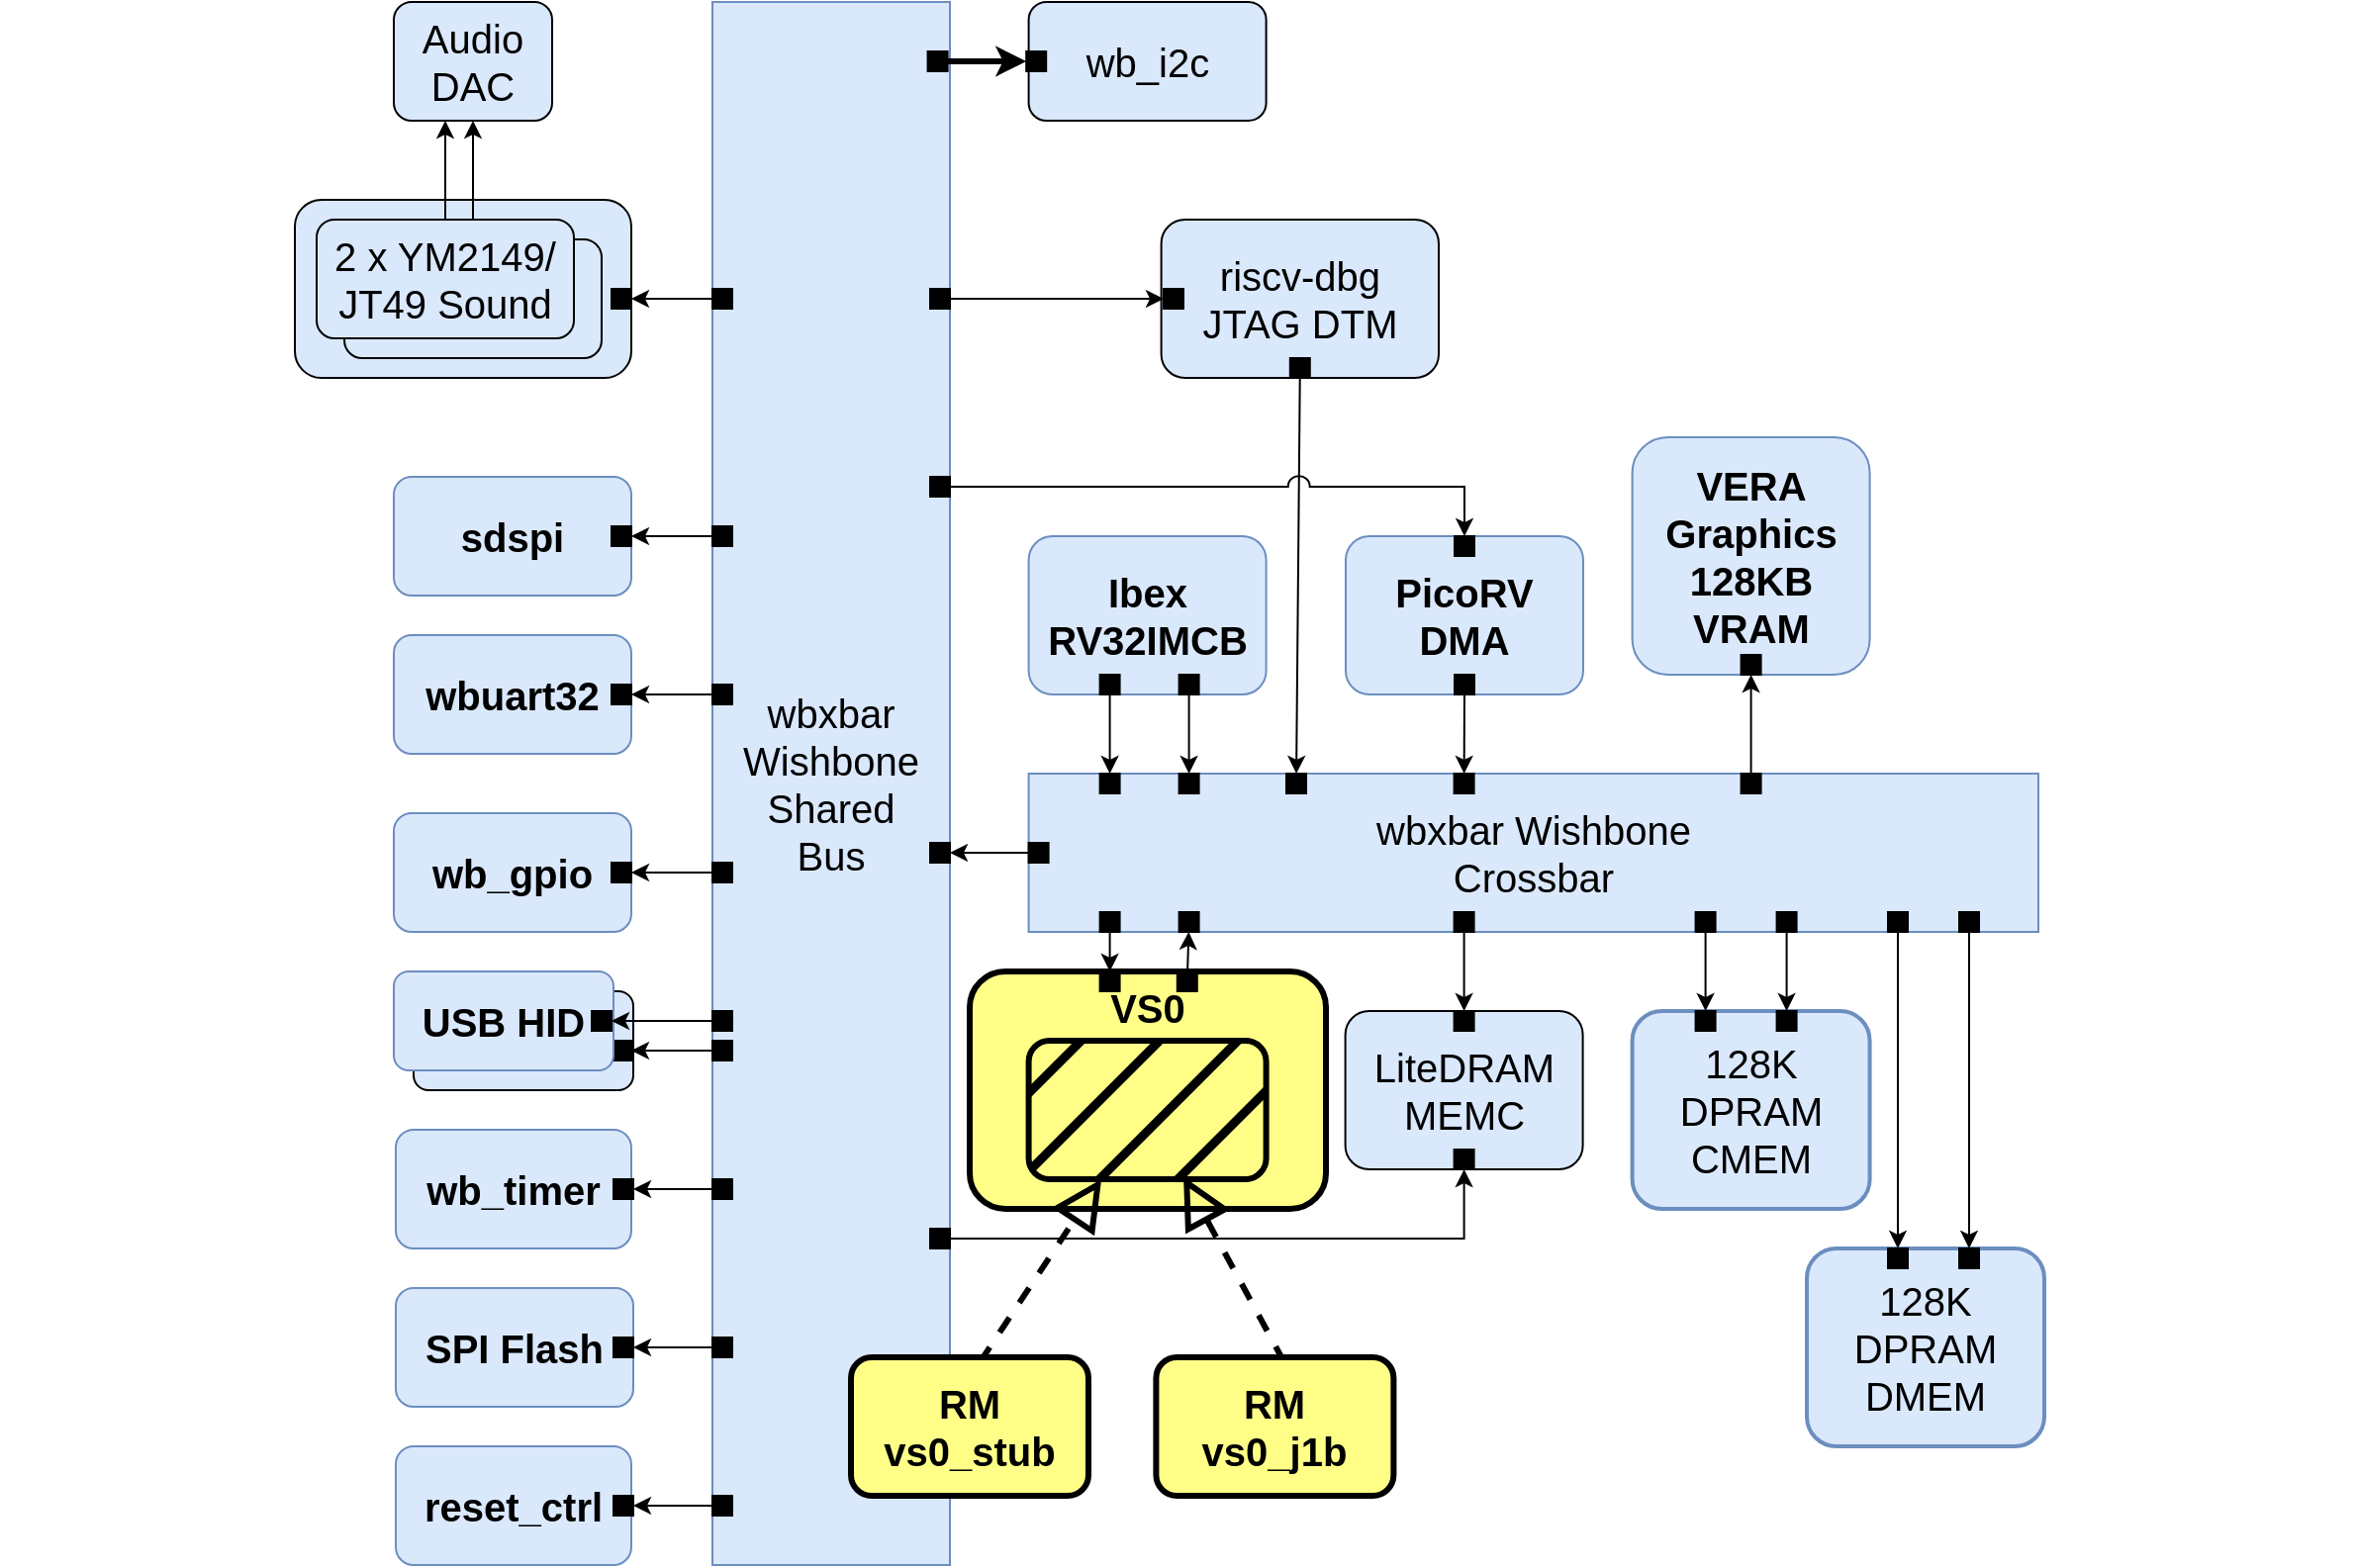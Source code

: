<mxfile version="24.7.17">
  <diagram name="Page-1" id="-cOzaXy1qFuknH717Rdr">
    <mxGraphModel dx="2920" dy="1343" grid="1" gridSize="10" guides="1" tooltips="1" connect="1" arrows="1" fold="1" page="1" pageScale="1" pageWidth="850" pageHeight="1100" math="0" shadow="0">
      <root>
        <mxCell id="0" />
        <mxCell id="1" parent="0" />
        <mxCell id="QVx0htQHTLcNhm2wryLR-1" value="wb_i2c" style="rounded=1;whiteSpace=wrap;html=1;fontSize=20;fillColor=#dae8fc;strokeWidth=1;fontStyle=0;strokeColor=#000000;" parent="1" vertex="1">
          <mxGeometry x="-0.2" y="670" width="120" height="60" as="geometry" />
        </mxCell>
        <mxCell id="QVx0htQHTLcNhm2wryLR-3" value="&lt;font style=&quot;font-size: 20px;&quot;&gt;&lt;b style=&quot;font-size: 20px;&quot;&gt;VS0&lt;/b&gt;&lt;/font&gt;" style="rounded=1;whiteSpace=wrap;html=1;strokeColor=default;fillColor=#FFFF88;align=center;verticalAlign=top;strokeWidth=3;fontSize=20;" parent="1" vertex="1">
          <mxGeometry x="-30" y="1160" width="180" height="120" as="geometry" />
        </mxCell>
        <mxCell id="QVx0htQHTLcNhm2wryLR-4" value="" style="rounded=1;whiteSpace=wrap;html=1;fontSize=20;fillColor=#DAE8FC;" parent="1" vertex="1">
          <mxGeometry x="-371" y="770" width="170" height="90" as="geometry" />
        </mxCell>
        <mxCell id="QVx0htQHTLcNhm2wryLR-5" value="" style="endArrow=classic;html=1;rounded=0;fontSize=20;" parent="1" source="QVx0htQHTLcNhm2wryLR-6" target="QVx0htQHTLcNhm2wryLR-98" edge="1">
          <mxGeometry width="50" height="50" relative="1" as="geometry">
            <mxPoint x="-280" y="820" as="sourcePoint" />
            <mxPoint x="-230" y="810" as="targetPoint" />
          </mxGeometry>
        </mxCell>
        <mxCell id="QVx0htQHTLcNhm2wryLR-6" value="YM2149" style="rounded=1;whiteSpace=wrap;html=1;fontSize=20;fillColor=#DAE8FC;" parent="1" vertex="1">
          <mxGeometry x="-346" y="790" width="130" height="60" as="geometry" />
        </mxCell>
        <mxCell id="QVx0htQHTLcNhm2wryLR-8" value="USB HID" style="rounded=1;whiteSpace=wrap;html=1;fontSize=20;fillColor=#dae8fc;strokeColor=#000000;strokeWidth=1;" parent="1" vertex="1">
          <mxGeometry x="-311" y="1170" width="111" height="50" as="geometry" />
        </mxCell>
        <mxCell id="QVx0htQHTLcNhm2wryLR-9" value="" style="rounded=0;whiteSpace=wrap;html=1;fontSize=20;fillColor=#000000;strokeColor=#000000;" parent="1" vertex="1">
          <mxGeometry x="-211" y="1195" width="10" height="10" as="geometry" />
        </mxCell>
        <mxCell id="QVx0htQHTLcNhm2wryLR-10" value="wbxbar Wishbone&lt;br&gt;Crossbar" style="rounded=0;whiteSpace=wrap;html=1;fontSize=20;fontStyle=0;fillColor=#dae8fc;strokeColor=#6c8ebf;strokeWidth=1;" parent="1" vertex="1">
          <mxGeometry x="-0.2" y="1060" width="510.2" height="80" as="geometry" />
        </mxCell>
        <mxCell id="QVx0htQHTLcNhm2wryLR-11" value="128K&lt;br&gt;DPRAM&lt;br&gt;CMEM" style="rounded=1;whiteSpace=wrap;html=1;fontSize=20;fillColor=#dae8fc;strokeWidth=2;strokeColor=#6c8ebf;" parent="1" vertex="1">
          <mxGeometry x="304.8" y="1180" width="120" height="100" as="geometry" />
        </mxCell>
        <mxCell id="QVx0htQHTLcNhm2wryLR-12" value="128K&lt;br&gt;DPRAM&lt;br&gt;DMEM" style="rounded=1;whiteSpace=wrap;html=1;fontSize=20;fillColor=#dae8fc;strokeWidth=2;strokeColor=#6c8ebf;" parent="1" vertex="1">
          <mxGeometry x="393" y="1300" width="120" height="100" as="geometry" />
        </mxCell>
        <mxCell id="QVx0htQHTLcNhm2wryLR-13" value="Ibex&lt;br style=&quot;font-size: 20px&quot;&gt;RV32IMCB&lt;br style=&quot;font-size: 20px&quot;&gt;" style="rounded=1;whiteSpace=wrap;html=1;fontSize=20;fillColor=#dae8fc;strokeColor=#6c8ebf;strokeWidth=1;fontStyle=1" parent="1" vertex="1">
          <mxGeometry x="-0.2" y="940" width="120" height="80" as="geometry" />
        </mxCell>
        <mxCell id="QVx0htQHTLcNhm2wryLR-14" value="riscv-dbg&lt;br style=&quot;font-size: 20px;&quot;&gt;JTAG DTM&lt;br style=&quot;font-size: 20px;&quot;&gt;" style="rounded=1;whiteSpace=wrap;html=1;fontSize=20;fillColor=#DAE8FC;strokeColor=default;" parent="1" vertex="1">
          <mxGeometry x="66.8" y="780" width="140.2" height="80" as="geometry" />
        </mxCell>
        <mxCell id="QVx0htQHTLcNhm2wryLR-15" value="LiteDRAM MEMC" style="rounded=1;whiteSpace=wrap;html=1;fontSize=20;fillColor=#DAE8FC;strokeColor=default;" parent="1" vertex="1">
          <mxGeometry x="159.8" y="1180" width="120" height="80" as="geometry" />
        </mxCell>
        <mxCell id="QVx0htQHTLcNhm2wryLR-16" value="PicoRV&lt;br&gt;DMA" style="rounded=1;whiteSpace=wrap;html=1;fontSize=20;fillColor=#dae8fc;strokeColor=#6c8ebf;strokeWidth=1;fontStyle=1" parent="1" vertex="1">
          <mxGeometry x="160" y="940" width="120" height="80" as="geometry" />
        </mxCell>
        <mxCell id="QVx0htQHTLcNhm2wryLR-17" value="VERA Graphics&lt;br&gt;128KB VRAM&lt;br&gt;" style="rounded=1;whiteSpace=wrap;html=1;fontSize=20;fillColor=#dae8fc;strokeColor=#6c8ebf;fontStyle=1;strokeWidth=1;" parent="1" vertex="1">
          <mxGeometry x="304.8" y="890" width="120" height="120" as="geometry" />
        </mxCell>
        <mxCell id="QVx0htQHTLcNhm2wryLR-19" value="" style="rounded=0;whiteSpace=wrap;html=1;fontSize=20;fillColor=#000000;" parent="1" vertex="1">
          <mxGeometry x="35.8" y="1060" width="10" height="10" as="geometry" />
        </mxCell>
        <mxCell id="QVx0htQHTLcNhm2wryLR-20" value="" style="endArrow=classic;html=1;rounded=0;fontSize=20;strokeWidth=1;" parent="1" source="QVx0htQHTLcNhm2wryLR-25" edge="1">
          <mxGeometry width="50" height="50" relative="1" as="geometry">
            <mxPoint x="40.8" y="1030" as="sourcePoint" />
            <mxPoint x="40.8" y="1060" as="targetPoint" />
          </mxGeometry>
        </mxCell>
        <mxCell id="QVx0htQHTLcNhm2wryLR-21" value="" style="endArrow=classic;html=1;rounded=0;fontSize=20;strokeWidth=1;" parent="1" source="QVx0htQHTLcNhm2wryLR-26" target="QVx0htQHTLcNhm2wryLR-22" edge="1">
          <mxGeometry width="50" height="50" relative="1" as="geometry">
            <mxPoint x="80.8" y="1030" as="sourcePoint" />
            <mxPoint x="-185.2" y="1095" as="targetPoint" />
          </mxGeometry>
        </mxCell>
        <mxCell id="QVx0htQHTLcNhm2wryLR-22" value="" style="rounded=0;whiteSpace=wrap;html=1;fontSize=20;fillColor=#000000;" parent="1" vertex="1">
          <mxGeometry x="75.8" y="1060" width="10" height="10" as="geometry" />
        </mxCell>
        <mxCell id="QVx0htQHTLcNhm2wryLR-25" value="" style="rounded=0;whiteSpace=wrap;html=1;fontSize=20;fillColor=#000000;" parent="1" vertex="1">
          <mxGeometry x="35.8" y="1010" width="10" height="10" as="geometry" />
        </mxCell>
        <mxCell id="QVx0htQHTLcNhm2wryLR-26" value="" style="rounded=0;whiteSpace=wrap;html=1;fontSize=20;fillColor=#000000;" parent="1" vertex="1">
          <mxGeometry x="75.8" y="1010" width="10" height="10" as="geometry" />
        </mxCell>
        <mxCell id="QVx0htQHTLcNhm2wryLR-27" value="" style="rounded=0;whiteSpace=wrap;html=1;fontSize=20;fillColor=#000000;" parent="1" vertex="1">
          <mxGeometry x="359.8" y="1060" width="10" height="10" as="geometry" />
        </mxCell>
        <mxCell id="QVx0htQHTLcNhm2wryLR-28" value="" style="rounded=0;whiteSpace=wrap;html=1;fontSize=20;fillColor=#000000;" parent="1" vertex="1">
          <mxGeometry x="359.8" y="1000" width="10" height="10" as="geometry" />
        </mxCell>
        <mxCell id="QVx0htQHTLcNhm2wryLR-29" value="" style="endArrow=classic;html=1;rounded=0;fontSize=20;" parent="1" source="QVx0htQHTLcNhm2wryLR-27" target="QVx0htQHTLcNhm2wryLR-28" edge="1">
          <mxGeometry width="50" height="50" relative="1" as="geometry">
            <mxPoint x="114.8" y="1270" as="sourcePoint" />
            <mxPoint x="164.8" y="1220" as="targetPoint" />
          </mxGeometry>
        </mxCell>
        <mxCell id="QVx0htQHTLcNhm2wryLR-30" value="" style="rounded=0;whiteSpace=wrap;html=1;fontSize=20;fillColor=#000000;" parent="1" vertex="1">
          <mxGeometry x="215.0" y="1010" width="10" height="10" as="geometry" />
        </mxCell>
        <mxCell id="QVx0htQHTLcNhm2wryLR-31" value="" style="rounded=0;whiteSpace=wrap;html=1;fontSize=20;fillColor=#000000;" parent="1" vertex="1">
          <mxGeometry x="214.8" y="1060" width="10" height="10" as="geometry" />
        </mxCell>
        <mxCell id="QVx0htQHTLcNhm2wryLR-32" value="" style="endArrow=classic;html=1;rounded=0;fontSize=20;strokeWidth=1;" parent="1" source="QVx0htQHTLcNhm2wryLR-30" target="QVx0htQHTLcNhm2wryLR-31" edge="1">
          <mxGeometry width="50" height="50" relative="1" as="geometry">
            <mxPoint x="129.8" y="1170" as="sourcePoint" />
            <mxPoint x="179.8" y="1120" as="targetPoint" />
          </mxGeometry>
        </mxCell>
        <mxCell id="QVx0htQHTLcNhm2wryLR-33" value="" style="rounded=0;whiteSpace=wrap;html=1;fontSize=20;fillColor=#000000;" parent="1" vertex="1">
          <mxGeometry x="35.8" y="1160" width="10" height="10" as="geometry" />
        </mxCell>
        <mxCell id="QVx0htQHTLcNhm2wryLR-34" value="" style="rounded=0;whiteSpace=wrap;html=1;fontSize=20;fillColor=#000000;" parent="1" vertex="1">
          <mxGeometry x="35.8" y="1130" width="10" height="10" as="geometry" />
        </mxCell>
        <mxCell id="QVx0htQHTLcNhm2wryLR-35" value="" style="endArrow=classic;html=1;rounded=0;fontSize=20;" parent="1" source="QVx0htQHTLcNhm2wryLR-34" target="QVx0htQHTLcNhm2wryLR-33" edge="1">
          <mxGeometry width="50" height="50" relative="1" as="geometry">
            <mxPoint x="139.8" y="1180" as="sourcePoint" />
            <mxPoint x="189.8" y="1130" as="targetPoint" />
          </mxGeometry>
        </mxCell>
        <mxCell id="QVx0htQHTLcNhm2wryLR-36" value="" style="rounded=0;whiteSpace=wrap;html=1;fontSize=20;fillColor=#000000;" parent="1" vertex="1">
          <mxGeometry x="75.8" y="1130" width="10" height="10" as="geometry" />
        </mxCell>
        <mxCell id="QVx0htQHTLcNhm2wryLR-37" value="" style="rounded=0;whiteSpace=wrap;html=1;fontSize=20;fillColor=#000000;" parent="1" vertex="1">
          <mxGeometry x="74.9" y="1160" width="10" height="10" as="geometry" />
        </mxCell>
        <mxCell id="QVx0htQHTLcNhm2wryLR-38" value="" style="endArrow=classic;html=1;rounded=0;fontSize=20;" parent="1" source="QVx0htQHTLcNhm2wryLR-37" target="QVx0htQHTLcNhm2wryLR-36" edge="1">
          <mxGeometry width="50" height="50" relative="1" as="geometry">
            <mxPoint x="139.8" y="1180" as="sourcePoint" />
            <mxPoint x="189.8" y="1130" as="targetPoint" />
          </mxGeometry>
        </mxCell>
        <mxCell id="QVx0htQHTLcNhm2wryLR-39" value="" style="rounded=0;whiteSpace=wrap;html=1;fontSize=20;fillColor=#000000;" parent="1" vertex="1">
          <mxGeometry x="214.8" y="1180" width="10" height="10" as="geometry" />
        </mxCell>
        <mxCell id="QVx0htQHTLcNhm2wryLR-40" value="" style="rounded=0;whiteSpace=wrap;html=1;fontSize=20;fillColor=#000000;" parent="1" vertex="1">
          <mxGeometry x="214.8" y="1130" width="10" height="10" as="geometry" />
        </mxCell>
        <mxCell id="QVx0htQHTLcNhm2wryLR-41" value="" style="endArrow=classic;html=1;rounded=0;fontSize=20;strokeWidth=1;" parent="1" source="QVx0htQHTLcNhm2wryLR-40" target="QVx0htQHTLcNhm2wryLR-39" edge="1">
          <mxGeometry width="50" height="50" relative="1" as="geometry">
            <mxPoint x="139.8" y="1180" as="sourcePoint" />
            <mxPoint x="189.8" y="1130" as="targetPoint" />
          </mxGeometry>
        </mxCell>
        <mxCell id="QVx0htQHTLcNhm2wryLR-42" value="" style="rounded=0;whiteSpace=wrap;html=1;fontSize=20;fillColor=#000000;" parent="1" vertex="1">
          <mxGeometry x="336.8" y="1180" width="10" height="10" as="geometry" />
        </mxCell>
        <mxCell id="QVx0htQHTLcNhm2wryLR-43" value="" style="rounded=0;whiteSpace=wrap;html=1;fontSize=20;fillColor=#000000;" parent="1" vertex="1">
          <mxGeometry x="336.8" y="1130" width="10" height="10" as="geometry" />
        </mxCell>
        <mxCell id="QVx0htQHTLcNhm2wryLR-44" value="" style="endArrow=classic;html=1;rounded=0;fontSize=20;strokeWidth=1;" parent="1" source="QVx0htQHTLcNhm2wryLR-43" target="QVx0htQHTLcNhm2wryLR-42" edge="1">
          <mxGeometry width="50" height="50" relative="1" as="geometry">
            <mxPoint x="124.8" y="1180" as="sourcePoint" />
            <mxPoint x="174.8" y="1130" as="targetPoint" />
          </mxGeometry>
        </mxCell>
        <mxCell id="QVx0htQHTLcNhm2wryLR-45" value="" style="rounded=0;whiteSpace=wrap;html=1;fontSize=20;fillColor=#000000;" parent="1" vertex="1">
          <mxGeometry x="377.8" y="1180" width="10" height="10" as="geometry" />
        </mxCell>
        <mxCell id="QVx0htQHTLcNhm2wryLR-46" value="" style="rounded=0;whiteSpace=wrap;html=1;fontSize=20;fillColor=#000000;" parent="1" vertex="1">
          <mxGeometry x="377.8" y="1130" width="10" height="10" as="geometry" />
        </mxCell>
        <mxCell id="QVx0htQHTLcNhm2wryLR-47" value="" style="endArrow=classic;html=1;rounded=0;fontSize=20;strokeWidth=1;" parent="1" source="QVx0htQHTLcNhm2wryLR-46" target="QVx0htQHTLcNhm2wryLR-45" edge="1">
          <mxGeometry width="50" height="50" relative="1" as="geometry">
            <mxPoint x="124.8" y="1180" as="sourcePoint" />
            <mxPoint x="174.8" y="1130" as="targetPoint" />
          </mxGeometry>
        </mxCell>
        <mxCell id="QVx0htQHTLcNhm2wryLR-48" value="" style="rounded=0;whiteSpace=wrap;html=1;fontSize=20;fillColor=#000000;" parent="1" vertex="1">
          <mxGeometry x="434" y="1300" width="10" height="10" as="geometry" />
        </mxCell>
        <mxCell id="QVx0htQHTLcNhm2wryLR-49" value="" style="rounded=0;whiteSpace=wrap;html=1;fontSize=20;fillColor=#000000;" parent="1" vertex="1">
          <mxGeometry x="434" y="1130" width="10" height="10" as="geometry" />
        </mxCell>
        <mxCell id="QVx0htQHTLcNhm2wryLR-50" value="" style="endArrow=classic;html=1;rounded=0;fontSize=20;strokeWidth=1;" parent="1" source="QVx0htQHTLcNhm2wryLR-49" target="QVx0htQHTLcNhm2wryLR-48" edge="1">
          <mxGeometry width="50" height="50" relative="1" as="geometry">
            <mxPoint x="124.8" y="1180" as="sourcePoint" />
            <mxPoint x="174.8" y="1130" as="targetPoint" />
          </mxGeometry>
        </mxCell>
        <mxCell id="QVx0htQHTLcNhm2wryLR-51" value="" style="rounded=0;whiteSpace=wrap;html=1;fontSize=20;fillColor=#000000;" parent="1" vertex="1">
          <mxGeometry x="470.0" y="1300" width="10" height="10" as="geometry" />
        </mxCell>
        <mxCell id="QVx0htQHTLcNhm2wryLR-52" value="" style="rounded=0;whiteSpace=wrap;html=1;fontSize=20;fillColor=#000000;" parent="1" vertex="1">
          <mxGeometry x="470.0" y="1130" width="10" height="10" as="geometry" />
        </mxCell>
        <mxCell id="QVx0htQHTLcNhm2wryLR-53" value="" style="endArrow=classic;html=1;rounded=0;fontSize=20;strokeWidth=1;" parent="1" source="QVx0htQHTLcNhm2wryLR-52" target="QVx0htQHTLcNhm2wryLR-51" edge="1">
          <mxGeometry width="50" height="50" relative="1" as="geometry">
            <mxPoint x="124.8" y="1180" as="sourcePoint" />
            <mxPoint x="174.8" y="1130" as="targetPoint" />
          </mxGeometry>
        </mxCell>
        <mxCell id="QVx0htQHTLcNhm2wryLR-54" value="&lt;span&gt;wbxbar&lt;br&gt;Wishbone&lt;br&gt;Shared&lt;br&gt;Bus&lt;/span&gt;" style="rounded=0;whiteSpace=wrap;html=1;fontSize=20;fillColor=#dae8fc;strokeWidth=1;strokeColor=#6c8ebf;fontStyle=0" parent="1" vertex="1">
          <mxGeometry x="-160" y="670" width="120" height="790" as="geometry" />
        </mxCell>
        <mxCell id="QVx0htQHTLcNhm2wryLR-55" value="" style="rounded=0;whiteSpace=wrap;html=1;fontSize=20;fillColor=#000000;" parent="1" vertex="1">
          <mxGeometry x="-50" y="1095" width="10" height="10" as="geometry" />
        </mxCell>
        <mxCell id="QVx0htQHTLcNhm2wryLR-56" value="" style="rounded=0;whiteSpace=wrap;html=1;fontSize=20;fillColor=#000000;" parent="1" vertex="1">
          <mxGeometry x="-0.2" y="1095" width="10" height="10" as="geometry" />
        </mxCell>
        <mxCell id="QVx0htQHTLcNhm2wryLR-57" value="" style="endArrow=classic;html=1;rounded=0;fontSize=20;edgeStyle=orthogonalEdgeStyle;strokeWidth=1;" parent="1" source="QVx0htQHTLcNhm2wryLR-56" target="QVx0htQHTLcNhm2wryLR-55" edge="1">
          <mxGeometry width="50" height="50" relative="1" as="geometry">
            <mxPoint x="140" y="1300" as="sourcePoint" />
            <mxPoint x="190" y="1250" as="targetPoint" />
          </mxGeometry>
        </mxCell>
        <mxCell id="QVx0htQHTLcNhm2wryLR-58" value="" style="rounded=0;whiteSpace=wrap;html=1;fontSize=20;fillColor=#000000;" parent="1" vertex="1">
          <mxGeometry x="68.0" y="815" width="10" height="10" as="geometry" />
        </mxCell>
        <mxCell id="QVx0htQHTLcNhm2wryLR-59" value="" style="rounded=0;whiteSpace=wrap;html=1;fontSize=20;fillColor=#000000;" parent="1" vertex="1">
          <mxGeometry x="-50" y="815" width="10" height="10" as="geometry" />
        </mxCell>
        <mxCell id="QVx0htQHTLcNhm2wryLR-60" value="" style="endArrow=classic;html=1;rounded=0;fontSize=20;edgeStyle=orthogonalEdgeStyle;" parent="1" source="QVx0htQHTLcNhm2wryLR-59" target="QVx0htQHTLcNhm2wryLR-58" edge="1">
          <mxGeometry width="50" height="50" relative="1" as="geometry">
            <mxPoint x="140" y="1240" as="sourcePoint" />
            <mxPoint x="190" y="1190" as="targetPoint" />
          </mxGeometry>
        </mxCell>
        <mxCell id="QVx0htQHTLcNhm2wryLR-61" value="" style="rounded=0;whiteSpace=wrap;html=1;fontSize=20;fillColor=#000000;" parent="1" vertex="1">
          <mxGeometry x="215.0" y="940" width="10" height="10" as="geometry" />
        </mxCell>
        <mxCell id="QVx0htQHTLcNhm2wryLR-62" value="" style="rounded=0;whiteSpace=wrap;html=1;fontSize=20;fillColor=#000000;" parent="1" vertex="1">
          <mxGeometry x="-50" y="910" width="10" height="10" as="geometry" />
        </mxCell>
        <mxCell id="QVx0htQHTLcNhm2wryLR-63" value="" style="rounded=0;whiteSpace=wrap;html=1;fontSize=20;fillColor=#000000;" parent="1" vertex="1">
          <mxGeometry x="214.8" y="1250" width="10" height="10" as="geometry" />
        </mxCell>
        <mxCell id="QVx0htQHTLcNhm2wryLR-64" value="" style="rounded=0;whiteSpace=wrap;html=1;fontSize=20;fillColor=#000000;" parent="1" vertex="1">
          <mxGeometry x="-50" y="1290" width="10" height="10" as="geometry" />
        </mxCell>
        <mxCell id="QVx0htQHTLcNhm2wryLR-65" value="" style="endArrow=classic;html=1;rounded=0;fontSize=20;edgeStyle=orthogonalEdgeStyle;" parent="1" source="QVx0htQHTLcNhm2wryLR-64" target="QVx0htQHTLcNhm2wryLR-63" edge="1">
          <mxGeometry width="50" height="50" relative="1" as="geometry">
            <mxPoint x="140" y="1300" as="sourcePoint" />
            <mxPoint x="190" y="1250" as="targetPoint" />
          </mxGeometry>
        </mxCell>
        <mxCell id="QVx0htQHTLcNhm2wryLR-66" value="2 x YM2149/&lt;br&gt;JT49 Sound" style="rounded=1;whiteSpace=wrap;html=1;fontSize=20;fillColor=#DAE8FC;" parent="1" vertex="1">
          <mxGeometry x="-360" y="780" width="130" height="60" as="geometry" />
        </mxCell>
        <mxCell id="QVx0htQHTLcNhm2wryLR-67" value="" style="rounded=0;whiteSpace=wrap;html=1;fontSize=20;fillColor=#000000;" parent="1" vertex="1">
          <mxGeometry x="-211" y="815" width="10" height="10" as="geometry" />
        </mxCell>
        <mxCell id="QVx0htQHTLcNhm2wryLR-68" value="" style="rounded=0;whiteSpace=wrap;html=1;fontSize=20;fillColor=#000000;" parent="1" vertex="1">
          <mxGeometry x="-160" y="815" width="10" height="10" as="geometry" />
        </mxCell>
        <mxCell id="QVx0htQHTLcNhm2wryLR-69" value="" style="endArrow=classic;html=1;rounded=0;fontSize=20;" parent="1" source="QVx0htQHTLcNhm2wryLR-68" target="QVx0htQHTLcNhm2wryLR-67" edge="1">
          <mxGeometry width="50" height="50" relative="1" as="geometry">
            <mxPoint x="140" y="1250" as="sourcePoint" />
            <mxPoint x="190" y="1200" as="targetPoint" />
          </mxGeometry>
        </mxCell>
        <mxCell id="QVx0htQHTLcNhm2wryLR-70" value="sdspi" style="rounded=1;whiteSpace=wrap;html=1;fontSize=20;fillColor=#dae8fc;strokeColor=#6c8ebf;strokeWidth=1;fontStyle=1" parent="1" vertex="1">
          <mxGeometry x="-321.0" y="910" width="120" height="60" as="geometry" />
        </mxCell>
        <mxCell id="QVx0htQHTLcNhm2wryLR-71" value="" style="rounded=0;whiteSpace=wrap;html=1;fontSize=20;fillColor=#000000;strokeColor=default;" parent="1" vertex="1">
          <mxGeometry x="-211" y="935" width="10" height="10" as="geometry" />
        </mxCell>
        <mxCell id="QVx0htQHTLcNhm2wryLR-72" value="" style="rounded=0;whiteSpace=wrap;html=1;fontSize=20;fillColor=#000000;" parent="1" vertex="1">
          <mxGeometry x="-160" y="935" width="10" height="10" as="geometry" />
        </mxCell>
        <mxCell id="QVx0htQHTLcNhm2wryLR-73" value="" style="endArrow=classic;html=1;rounded=0;fontSize=20;" parent="1" source="QVx0htQHTLcNhm2wryLR-72" target="QVx0htQHTLcNhm2wryLR-71" edge="1">
          <mxGeometry width="50" height="50" relative="1" as="geometry">
            <mxPoint x="140" y="1270" as="sourcePoint" />
            <mxPoint x="190" y="1220" as="targetPoint" />
          </mxGeometry>
        </mxCell>
        <mxCell id="QVx0htQHTLcNhm2wryLR-74" value="wbuart32" style="rounded=1;whiteSpace=wrap;html=1;fontSize=20;fillColor=#dae8fc;strokeColor=#6c8ebf;strokeWidth=1;fontStyle=1" parent="1" vertex="1">
          <mxGeometry x="-321.0" y="990" width="120" height="60" as="geometry" />
        </mxCell>
        <mxCell id="QVx0htQHTLcNhm2wryLR-75" value="" style="rounded=0;whiteSpace=wrap;html=1;fontSize=20;fillColor=#000000;" parent="1" vertex="1">
          <mxGeometry x="-211" y="1015" width="10" height="10" as="geometry" />
        </mxCell>
        <mxCell id="QVx0htQHTLcNhm2wryLR-76" value="" style="rounded=0;whiteSpace=wrap;html=1;fontSize=20;fillColor=#000000;" parent="1" vertex="1">
          <mxGeometry x="-160" y="1015" width="10" height="10" as="geometry" />
        </mxCell>
        <mxCell id="QVx0htQHTLcNhm2wryLR-77" value="" style="endArrow=classic;html=1;rounded=0;fontSize=20;" parent="1" source="QVx0htQHTLcNhm2wryLR-76" target="QVx0htQHTLcNhm2wryLR-75" edge="1">
          <mxGeometry width="50" height="50" relative="1" as="geometry">
            <mxPoint x="140" y="1270" as="sourcePoint" />
            <mxPoint x="190" y="1220" as="targetPoint" />
          </mxGeometry>
        </mxCell>
        <mxCell id="QVx0htQHTLcNhm2wryLR-78" value="USB HID" style="rounded=1;whiteSpace=wrap;html=1;fontSize=20;fillColor=#dae8fc;strokeColor=#6c8ebf;strokeWidth=1;fontStyle=1" parent="1" vertex="1">
          <mxGeometry x="-321" y="1160" width="111" height="50" as="geometry" />
        </mxCell>
        <mxCell id="QVx0htQHTLcNhm2wryLR-79" value="&lt;font style=&quot;font-size: 20px;&quot;&gt;wb_timer&lt;br style=&quot;font-size: 20px;&quot;&gt;&lt;/font&gt;" style="rounded=1;whiteSpace=wrap;html=1;fillColor=#dae8fc;strokeColor=#6c8ebf;strokeWidth=1;fontStyle=1;fontSize=20;" parent="1" vertex="1">
          <mxGeometry x="-320" y="1240" width="119" height="60" as="geometry" />
        </mxCell>
        <mxCell id="QVx0htQHTLcNhm2wryLR-80" value="SPI Flash" style="rounded=1;whiteSpace=wrap;html=1;fontSize=20;align=center;fillColor=#dae8fc;strokeWidth=1;fontStyle=1;strokeColor=#6c8ebf;" parent="1" vertex="1">
          <mxGeometry x="-320" y="1320" width="120" height="60" as="geometry" />
        </mxCell>
        <mxCell id="QVx0htQHTLcNhm2wryLR-81" value="" style="endArrow=classic;html=1;rounded=0;fontSize=20;" parent="1" source="QVx0htQHTLcNhm2wryLR-83" target="QVx0htQHTLcNhm2wryLR-82" edge="1">
          <mxGeometry width="50" height="50" relative="1" as="geometry">
            <mxPoint x="-375" y="1240" as="sourcePoint" />
            <mxPoint x="-350" y="1190" as="targetPoint" />
          </mxGeometry>
        </mxCell>
        <mxCell id="QVx0htQHTLcNhm2wryLR-82" value="" style="rounded=0;whiteSpace=wrap;html=1;fontSize=20;fillColor=#000000;strokeColor=#000000;" parent="1" vertex="1">
          <mxGeometry x="-221" y="1180" width="10" height="10" as="geometry" />
        </mxCell>
        <mxCell id="QVx0htQHTLcNhm2wryLR-83" value="" style="rounded=0;whiteSpace=wrap;html=1;fontSize=20;strokeColor=#000000;fillColor=#000000;" parent="1" vertex="1">
          <mxGeometry x="-160" y="1180" width="10" height="10" as="geometry" />
        </mxCell>
        <mxCell id="QVx0htQHTLcNhm2wryLR-84" value="" style="endArrow=classic;html=1;rounded=0;fontSize=20;" parent="1" source="QVx0htQHTLcNhm2wryLR-85" target="QVx0htQHTLcNhm2wryLR-9" edge="1">
          <mxGeometry width="50" height="50" relative="1" as="geometry">
            <mxPoint x="-375" y="1240" as="sourcePoint" />
            <mxPoint x="-350" y="1190" as="targetPoint" />
          </mxGeometry>
        </mxCell>
        <mxCell id="QVx0htQHTLcNhm2wryLR-85" value="" style="rounded=0;whiteSpace=wrap;html=1;fontSize=20;strokeColor=#000000;fillColor=#000000;" parent="1" vertex="1">
          <mxGeometry x="-160" y="1195" width="10" height="10" as="geometry" />
        </mxCell>
        <mxCell id="QVx0htQHTLcNhm2wryLR-86" value="" style="endArrow=classic;html=1;rounded=0;fontSize=20;" parent="1" source="QVx0htQHTLcNhm2wryLR-88" target="QVx0htQHTLcNhm2wryLR-87" edge="1">
          <mxGeometry width="50" height="50" relative="1" as="geometry">
            <mxPoint x="-375" y="1240" as="sourcePoint" />
            <mxPoint x="-350" y="1190" as="targetPoint" />
          </mxGeometry>
        </mxCell>
        <mxCell id="QVx0htQHTLcNhm2wryLR-87" value="" style="rounded=0;whiteSpace=wrap;html=1;fontSize=20;fillColor=#000000;strokeColor=#000000;" parent="1" vertex="1">
          <mxGeometry x="-210" y="1265" width="10" height="10" as="geometry" />
        </mxCell>
        <mxCell id="QVx0htQHTLcNhm2wryLR-88" value="" style="rounded=0;whiteSpace=wrap;html=1;fontSize=20;strokeColor=#000000;fillColor=#000000;" parent="1" vertex="1">
          <mxGeometry x="-160" y="1265" width="10" height="10" as="geometry" />
        </mxCell>
        <mxCell id="QVx0htQHTLcNhm2wryLR-89" value="" style="endArrow=classic;html=1;rounded=0;fontSize=20;" parent="1" source="QVx0htQHTLcNhm2wryLR-91" target="QVx0htQHTLcNhm2wryLR-90" edge="1">
          <mxGeometry width="50" height="50" relative="1" as="geometry">
            <mxPoint x="-375" y="1240" as="sourcePoint" />
            <mxPoint x="-350" y="1190" as="targetPoint" />
          </mxGeometry>
        </mxCell>
        <mxCell id="QVx0htQHTLcNhm2wryLR-90" value="" style="rounded=0;whiteSpace=wrap;html=1;fontSize=20;fillColor=#000000;strokeColor=#000000;" parent="1" vertex="1">
          <mxGeometry x="-210" y="1345" width="10" height="10" as="geometry" />
        </mxCell>
        <mxCell id="QVx0htQHTLcNhm2wryLR-91" value="" style="rounded=0;whiteSpace=wrap;html=1;fontSize=20;strokeColor=#000000;fillColor=#000000;" parent="1" vertex="1">
          <mxGeometry x="-160" y="1345" width="10" height="10" as="geometry" />
        </mxCell>
        <mxCell id="QVx0htQHTLcNhm2wryLR-98" value="Audio DAC" style="rounded=1;whiteSpace=wrap;html=1;fontColor=#000000;strokeColor=#000000;strokeWidth=1;fillColor=#DAE8FC;fontSize=20;" parent="1" vertex="1">
          <mxGeometry x="-321" y="670" width="80" height="60" as="geometry" />
        </mxCell>
        <mxCell id="QVx0htQHTLcNhm2wryLR-99" value="" style="endArrow=classic;html=1;rounded=0;fontSize=20;" parent="1" source="QVx0htQHTLcNhm2wryLR-66" edge="1">
          <mxGeometry width="50" height="50" relative="1" as="geometry">
            <mxPoint x="-280" y="860" as="sourcePoint" />
            <mxPoint x="-295" y="730" as="targetPoint" />
          </mxGeometry>
        </mxCell>
        <mxCell id="QVx0htQHTLcNhm2wryLR-100" value="" style="endArrow=classic;html=1;rounded=0;fontSize=20;strokeWidth=3;" parent="1" source="QVx0htQHTLcNhm2wryLR-102" target="QVx0htQHTLcNhm2wryLR-101" edge="1">
          <mxGeometry width="50" height="50" relative="1" as="geometry">
            <mxPoint x="-376.2" y="575" as="sourcePoint" />
            <mxPoint x="-351.2" y="525" as="targetPoint" />
          </mxGeometry>
        </mxCell>
        <mxCell id="QVx0htQHTLcNhm2wryLR-101" value="" style="rounded=0;whiteSpace=wrap;html=1;fontSize=20;fillColor=#000000;strokeColor=#000000;" parent="1" vertex="1">
          <mxGeometry x="-1.4" y="695" width="10" height="10" as="geometry" />
        </mxCell>
        <mxCell id="QVx0htQHTLcNhm2wryLR-102" value="" style="rounded=0;whiteSpace=wrap;html=1;fontSize=20;strokeColor=#000000;fillColor=#000000;" parent="1" vertex="1">
          <mxGeometry x="-51.2" y="695" width="10" height="10" as="geometry" />
        </mxCell>
        <mxCell id="QVx0htQHTLcNhm2wryLR-104" value="" style="endArrow=classic;html=1;rounded=0;fontSize=20;" parent="1" source="QVx0htQHTLcNhm2wryLR-106" target="QVx0htQHTLcNhm2wryLR-105" edge="1">
          <mxGeometry width="50" height="50" relative="1" as="geometry">
            <mxPoint x="90.8" y="1040" as="sourcePoint" />
            <mxPoint x="-175.2" y="1105" as="targetPoint" />
          </mxGeometry>
        </mxCell>
        <mxCell id="QVx0htQHTLcNhm2wryLR-105" value="" style="rounded=0;whiteSpace=wrap;html=1;fontSize=20;fillColor=#000000;" parent="1" vertex="1">
          <mxGeometry x="130" y="1060" width="10" height="10" as="geometry" />
        </mxCell>
        <mxCell id="QVx0htQHTLcNhm2wryLR-106" value="" style="rounded=0;whiteSpace=wrap;html=1;fontSize=20;fillColor=#000000;" parent="1" vertex="1">
          <mxGeometry x="131.9" y="850" width="10" height="10" as="geometry" />
        </mxCell>
        <mxCell id="QVx0htQHTLcNhm2wryLR-107" value="" style="endArrow=classic;html=1;rounded=0;fontSize=20;strokeColor=default;jumpStyle=arc;exitX=1;exitY=0.5;exitDx=0;exitDy=0;entryX=0.5;entryY=0;entryDx=0;entryDy=0;edgeStyle=orthogonalEdgeStyle;jumpSize=11;" parent="1" source="QVx0htQHTLcNhm2wryLR-62" target="QVx0htQHTLcNhm2wryLR-61" edge="1">
          <mxGeometry width="50" height="50" relative="1" as="geometry">
            <mxPoint x="220" y="890" as="sourcePoint" />
            <mxPoint x="270" y="840" as="targetPoint" />
          </mxGeometry>
        </mxCell>
        <mxCell id="QVx0htQHTLcNhm2wryLR-108" value="wb_gpio" style="rounded=1;whiteSpace=wrap;html=1;fontSize=20;fillColor=#dae8fc;strokeColor=#6c8ebf;strokeWidth=1;fontStyle=1" parent="1" vertex="1">
          <mxGeometry x="-321" y="1080" width="120" height="60" as="geometry" />
        </mxCell>
        <mxCell id="QVx0htQHTLcNhm2wryLR-109" value="" style="rounded=0;whiteSpace=wrap;html=1;fontSize=20;fillColor=#000000;" parent="1" vertex="1">
          <mxGeometry x="-211" y="1105" width="10" height="10" as="geometry" />
        </mxCell>
        <mxCell id="QVx0htQHTLcNhm2wryLR-110" value="" style="rounded=0;whiteSpace=wrap;html=1;fontSize=20;fillColor=#000000;" parent="1" vertex="1">
          <mxGeometry x="-160" y="1105" width="10" height="10" as="geometry" />
        </mxCell>
        <mxCell id="QVx0htQHTLcNhm2wryLR-111" value="" style="endArrow=classic;html=1;rounded=0;fontSize=20;" parent="1" source="QVx0htQHTLcNhm2wryLR-110" target="QVx0htQHTLcNhm2wryLR-109" edge="1">
          <mxGeometry width="50" height="50" relative="1" as="geometry">
            <mxPoint x="150" y="1310" as="sourcePoint" />
            <mxPoint x="200" y="1260" as="targetPoint" />
          </mxGeometry>
        </mxCell>
        <mxCell id="QVx0htQHTLcNhm2wryLR-112" value="reset_ctrl" style="rounded=1;whiteSpace=wrap;html=1;fillColor=#dae8fc;strokeColor=#6c8ebf;strokeWidth=1;fontStyle=1;fontSize=20;" parent="1" vertex="1">
          <mxGeometry x="-320" y="1400" width="119" height="60" as="geometry" />
        </mxCell>
        <mxCell id="QVx0htQHTLcNhm2wryLR-113" value="" style="endArrow=classic;html=1;rounded=0;fontSize=20;" parent="1" source="QVx0htQHTLcNhm2wryLR-115" target="QVx0htQHTLcNhm2wryLR-114" edge="1">
          <mxGeometry width="50" height="50" relative="1" as="geometry">
            <mxPoint x="-375" y="1400" as="sourcePoint" />
            <mxPoint x="-350" y="1350" as="targetPoint" />
          </mxGeometry>
        </mxCell>
        <mxCell id="QVx0htQHTLcNhm2wryLR-114" value="" style="rounded=0;whiteSpace=wrap;html=1;fontSize=20;fillColor=#000000;strokeColor=#000000;" parent="1" vertex="1">
          <mxGeometry x="-210" y="1425" width="10" height="10" as="geometry" />
        </mxCell>
        <mxCell id="QVx0htQHTLcNhm2wryLR-115" value="" style="rounded=0;whiteSpace=wrap;html=1;fontSize=20;strokeColor=#000000;fillColor=#000000;" parent="1" vertex="1">
          <mxGeometry x="-160" y="1425" width="10" height="10" as="geometry" />
        </mxCell>
        <mxCell id="QVx0htQHTLcNhm2wryLR-121" value="" style="rounded=1;whiteSpace=wrap;html=1;fontSize=20;strokeWidth=3;fontStyle=1;fillColor=#000000;fillStyle=hatch;" parent="1" vertex="1">
          <mxGeometry x="-0.2" y="1195" width="120" height="70" as="geometry" />
        </mxCell>
        <mxCell id="QVx0htQHTLcNhm2wryLR-122" value="" style="endArrow=block;html=1;rounded=0;exitX=0.543;exitY=0.035;exitDx=0;exitDy=0;exitPerimeter=0;strokeWidth=3;dashed=1;startArrow=none;startFill=0;endFill=0;endSize=18;" parent="1" source="QVx0htQHTLcNhm2wryLR-18" target="QVx0htQHTLcNhm2wryLR-121" edge="1">
          <mxGeometry width="50" height="50" relative="1" as="geometry">
            <mxPoint x="-23.86" y="1500" as="sourcePoint" />
            <mxPoint x="45.8" y="1195.88" as="targetPoint" />
          </mxGeometry>
        </mxCell>
        <mxCell id="QVx0htQHTLcNhm2wryLR-126" value="" style="endArrow=block;html=1;rounded=0;strokeWidth=3;dashed=1;startArrow=none;startFill=0;endFill=0;entryX=0.652;entryY=0.983;entryDx=0;entryDy=0;entryPerimeter=0;exitX=0.539;exitY=0.035;exitDx=0;exitDy=0;exitPerimeter=0;endSize=18;" parent="1" source="QVx0htQHTLcNhm2wryLR-120" target="QVx0htQHTLcNhm2wryLR-121" edge="1">
          <mxGeometry width="50" height="50" relative="1" as="geometry">
            <mxPoint x="130" y="1490" as="sourcePoint" />
            <mxPoint x="60" y="1270" as="targetPoint" />
          </mxGeometry>
        </mxCell>
        <mxCell id="QVx0htQHTLcNhm2wryLR-18" value="RM&lt;div&gt;&lt;span style=&quot;background-color: initial;&quot;&gt;vs0_stub&lt;/span&gt;&lt;/div&gt;" style="rounded=1;whiteSpace=wrap;html=1;fontSize=20;strokeWidth=3;fontStyle=1;fillColor=#FFFF88;" parent="1" vertex="1">
          <mxGeometry x="-90" y="1355" width="120" height="70" as="geometry" />
        </mxCell>
        <mxCell id="QVx0htQHTLcNhm2wryLR-120" value="RM&lt;div&gt;vs0_j1b&lt;/div&gt;" style="rounded=1;whiteSpace=wrap;html=1;fontSize=20;strokeWidth=3;fontStyle=1;fillColor=#FFFF88;" parent="1" vertex="1">
          <mxGeometry x="64.2" y="1355" width="120" height="70" as="geometry" />
        </mxCell>
        <mxCell id="s4gdXTpUjoNYCUi0dSki-1" value="" style="rounded=0;whiteSpace=wrap;html=1;fillColor=none;strokeColor=none;" vertex="1" parent="1">
          <mxGeometry x="-520" y="1000" width="1190" height="60" as="geometry" />
        </mxCell>
      </root>
    </mxGraphModel>
  </diagram>
</mxfile>
